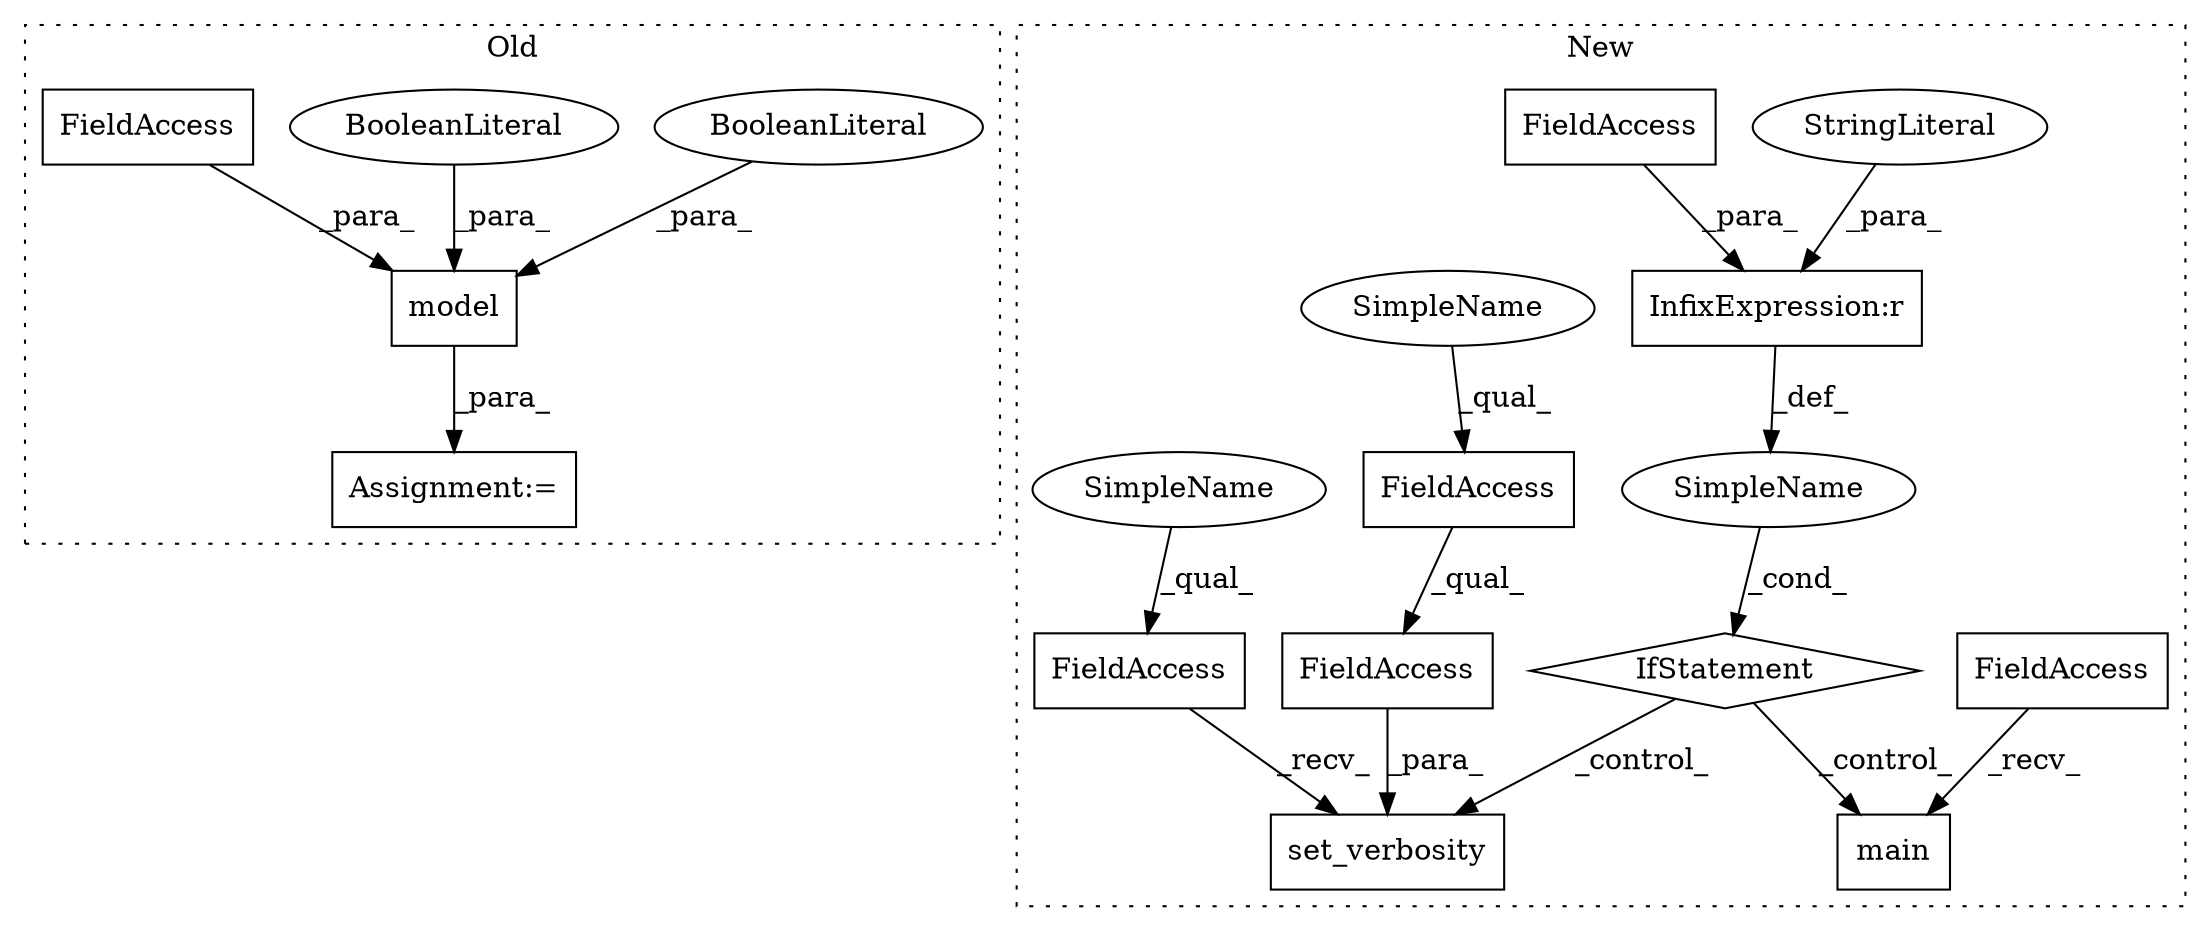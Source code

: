 digraph G {
subgraph cluster0 {
1 [label="model" a="32" s="1058,1076" l="6,1" shape="box"];
5 [label="BooleanLiteral" a="9" s="1072" l="4" shape="ellipse"];
6 [label="BooleanLiteral" a="9" s="1066" l="5" shape="ellipse"];
9 [label="FieldAccess" a="22" s="1064" l="1" shape="box"];
16 [label="Assignment:=" a="7" s="1057" l="1" shape="box"];
label = "Old";
style="dotted";
}
subgraph cluster1 {
2 [label="set_verbosity" a="32" s="2399,2437" l="14,1" shape="box"];
3 [label="SimpleName" a="42" s="" l="" shape="ellipse"];
4 [label="main" a="32" s="2455" l="6" shape="box"];
7 [label="InfixExpression:r" a="27" s="2356" l="4" shape="box"];
8 [label="StringLiteral" a="45" s="2360" l="10" shape="ellipse"];
10 [label="FieldAccess" a="22" s="2413" l="24" shape="box"];
11 [label="FieldAccess" a="22" s="2446" l="8" shape="box"];
12 [label="FieldAccess" a="22" s="2413" l="18" shape="box"];
13 [label="FieldAccess" a="22" s="2380" l="18" shape="box"];
14 [label="FieldAccess" a="22" s="2348" l="8" shape="box"];
15 [label="IfStatement" a="25" s="2344,2370" l="4,2" shape="diamond"];
17 [label="SimpleName" a="42" s="2413" l="10" shape="ellipse"];
18 [label="SimpleName" a="42" s="2380" l="10" shape="ellipse"];
label = "New";
style="dotted";
}
1 -> 16 [label="_para_"];
3 -> 15 [label="_cond_"];
5 -> 1 [label="_para_"];
6 -> 1 [label="_para_"];
7 -> 3 [label="_def_"];
8 -> 7 [label="_para_"];
9 -> 1 [label="_para_"];
10 -> 2 [label="_para_"];
11 -> 4 [label="_recv_"];
12 -> 10 [label="_qual_"];
13 -> 2 [label="_recv_"];
14 -> 7 [label="_para_"];
15 -> 4 [label="_control_"];
15 -> 2 [label="_control_"];
17 -> 12 [label="_qual_"];
18 -> 13 [label="_qual_"];
}